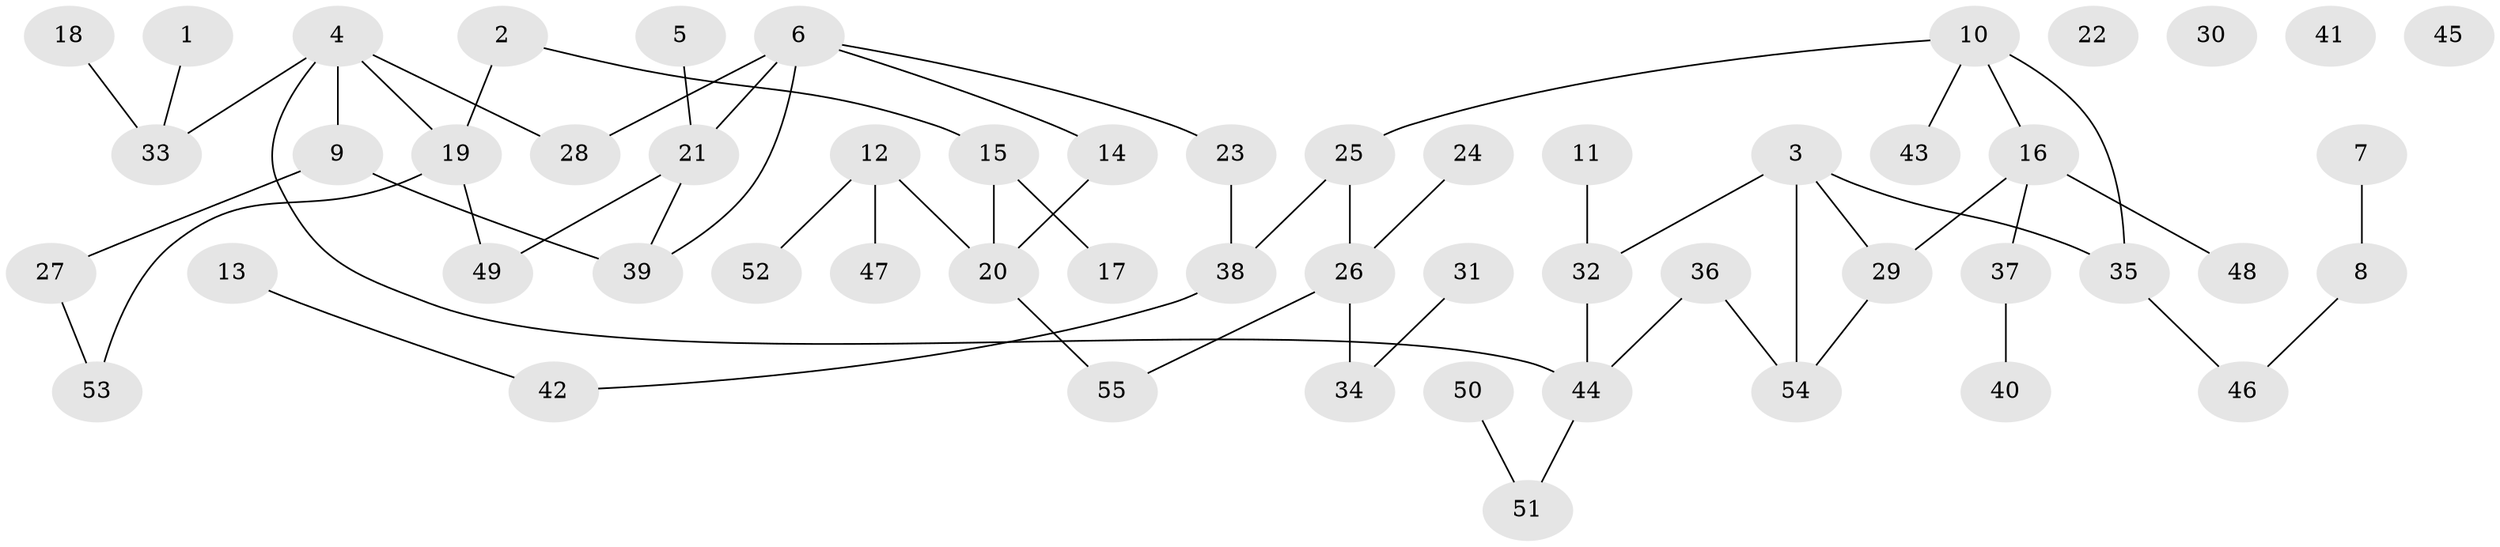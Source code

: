 // coarse degree distribution, {2: 0.16666666666666666, 4: 0.08333333333333333, 3: 0.4166666666666667, 5: 0.041666666666666664, 1: 0.2916666666666667}
// Generated by graph-tools (version 1.1) at 2025/35/03/04/25 23:35:58]
// undirected, 55 vertices, 60 edges
graph export_dot {
  node [color=gray90,style=filled];
  1;
  2;
  3;
  4;
  5;
  6;
  7;
  8;
  9;
  10;
  11;
  12;
  13;
  14;
  15;
  16;
  17;
  18;
  19;
  20;
  21;
  22;
  23;
  24;
  25;
  26;
  27;
  28;
  29;
  30;
  31;
  32;
  33;
  34;
  35;
  36;
  37;
  38;
  39;
  40;
  41;
  42;
  43;
  44;
  45;
  46;
  47;
  48;
  49;
  50;
  51;
  52;
  53;
  54;
  55;
  1 -- 33;
  2 -- 15;
  2 -- 19;
  3 -- 29;
  3 -- 32;
  3 -- 35;
  3 -- 54;
  4 -- 9;
  4 -- 19;
  4 -- 28;
  4 -- 33;
  4 -- 44;
  5 -- 21;
  6 -- 14;
  6 -- 21;
  6 -- 23;
  6 -- 28;
  6 -- 39;
  7 -- 8;
  8 -- 46;
  9 -- 27;
  9 -- 39;
  10 -- 16;
  10 -- 25;
  10 -- 35;
  10 -- 43;
  11 -- 32;
  12 -- 20;
  12 -- 47;
  12 -- 52;
  13 -- 42;
  14 -- 20;
  15 -- 17;
  15 -- 20;
  16 -- 29;
  16 -- 37;
  16 -- 48;
  18 -- 33;
  19 -- 49;
  19 -- 53;
  20 -- 55;
  21 -- 39;
  21 -- 49;
  23 -- 38;
  24 -- 26;
  25 -- 26;
  25 -- 38;
  26 -- 34;
  26 -- 55;
  27 -- 53;
  29 -- 54;
  31 -- 34;
  32 -- 44;
  35 -- 46;
  36 -- 44;
  36 -- 54;
  37 -- 40;
  38 -- 42;
  44 -- 51;
  50 -- 51;
}
